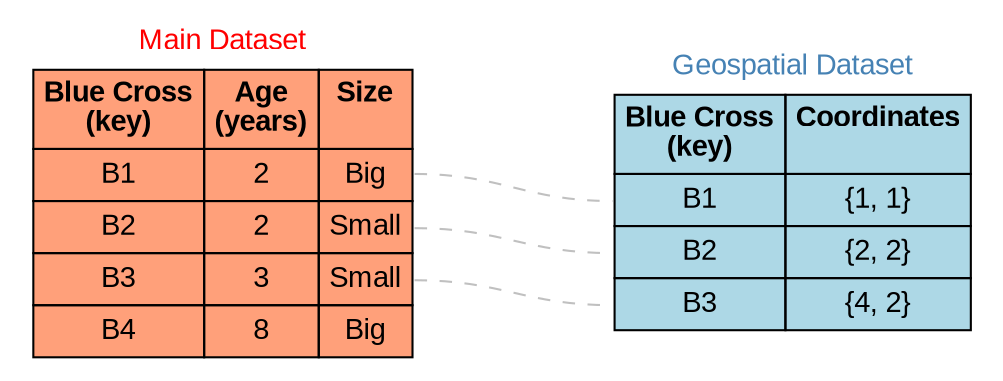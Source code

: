 digraph G  
{
   node[ shape = none, fontname = "Arial" ];
   edge [arrowhead=none, style=dashed, color = grey];

    set1[ label=<
<table border='0' cellborder='0'>
<tr><td><font color="red">Main Dataset</font></td></tr>
<tr><td>
    <TABLE BORDER="0" CELLBORDER="1" CELLSPACING="0" CELLPADDING="4" BGCOLOR="lightsalmon">
        <TR>
            <TD><B>Blue Cross<br/>(key)</B></TD>
            <TD><B>Age<br/>(years)</B></TD>
            <TD><B>Size<br/> </B></TD>
        </TR>
        <TR>
            <TD>B1</TD>
            <TD>2</TD>
            <TD PORT="b1">Big</TD>
        </TR>
        <TR>
            <TD>B2</TD>
            <TD>2</TD>
            <TD PORT="b2">Small</TD>
        </TR>
        <TR>
            <TD>B3</TD>
            <TD>3</TD>
            <TD PORT="b3">Small</TD>
        </TR>
        <TR>
            <TD>B4</TD>
            <TD>8</TD>
            <TD>Big</TD>
        </TR>
    </TABLE>
</td></tr>
</table>>];

    set2[ label=<
<table border='0' cellborder='0'>
<tr><td><font color="steelblue">Geospatial Dataset</font></td></tr>
<tr><td>
    <TABLE BORDER="0" CELLBORDER="1" CELLSPACING="0" CELLPADDING="4" BGCOLOR="lightblue">
        <TR>
            <TD><B>Blue Cross<br/>(key)</B></TD>
            <TD><B>Coordinates<br/> </B></TD>
        </TR>
        <TR>
            <TD PORT="b1">B1</TD>
            <TD>{1, 1}</TD>
        </TR>
        <TR>
            <TD PORT="b2">B2</TD>
            <TD>{2, 2}</TD>
        </TR>
        <TR>
            <TD PORT="b3">B3</TD>
            <TD>{4, 2}</TD>
        </TR>
    </TABLE>
</td></tr>
</table>>];    

    # layout
    nodesep = 1;                /* increase distance distance between nodes */
    { rank = same; set1 set2 }

    set1:b1 -> set2:b1; 
    set1:b2 -> set2:b2;
    set1:b3 -> set2:b3;
}